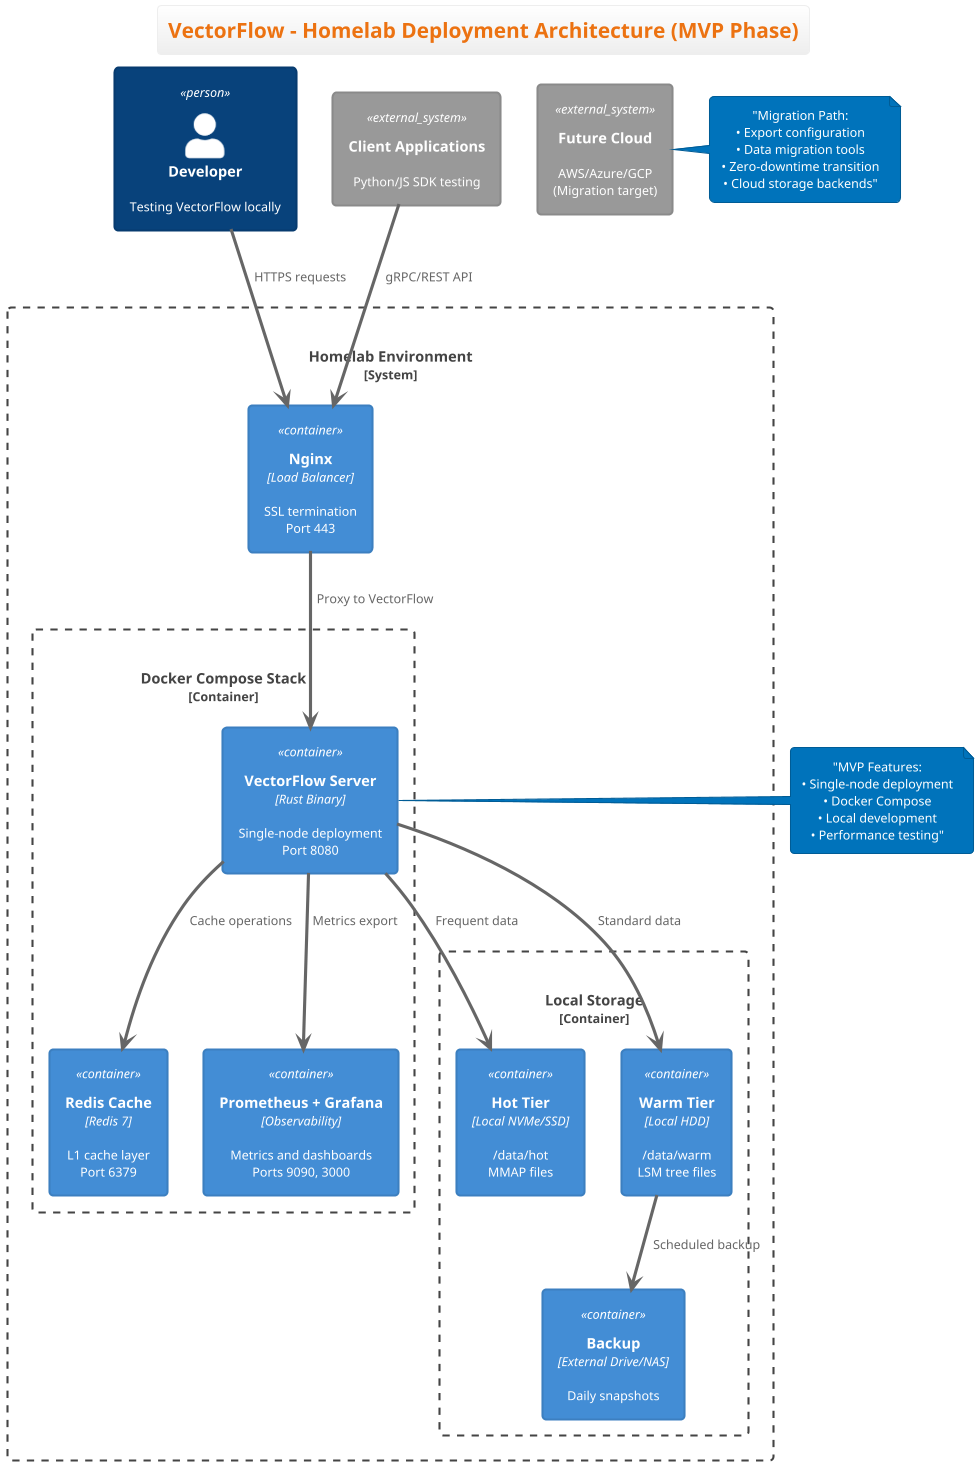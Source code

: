 @startuml
!theme aws-orange
!include <C4/C4_Container>

title VectorFlow - Homelab Deployment Architecture (MVP Phase)

Person(developer, "Developer", "Testing VectorFlow locally")

System_Boundary(homelab, "Homelab Environment") {
    Container_Boundary(docker, "Docker Compose Stack") {
        Container(vectorflow, "VectorFlow Server", "Rust Binary", "Single-node deployment\nPort 8080")
        Container(redis, "Redis Cache", "Redis 7", "L1 cache layer\nPort 6379")
        Container(monitoring, "Prometheus + Grafana", "Observability", "Metrics and dashboards\nPorts 9090, 3000")
    }
    
    Container_Boundary(storage, "Local Storage") {
        Container(hot_storage, "Hot Tier", "Local NVMe/SSD", "/data/hot\nMMAP files")
        Container(warm_storage, "Warm Tier", "Local HDD", "/data/warm\nLSM tree files")
        Container(backup_storage, "Backup", "External Drive/NAS", "Daily snapshots")
    }
    
    Container(load_balancer, "Nginx", "Load Balancer", "SSL termination\nPort 443")
}

System_Ext(client_apps, "Client Applications", "Python/JS SDK testing")
System_Ext(cloud_migration, "Future Cloud", "AWS/Azure/GCP\n(Migration target)")

' Relationships
developer --> load_balancer : "HTTPS requests"
client_apps --> load_balancer : "gRPC/REST API"

load_balancer --> vectorflow : "Proxy to VectorFlow"
vectorflow --> redis : "Cache operations"
vectorflow --> hot_storage : "Frequent data"
vectorflow --> warm_storage : "Standard data"

vectorflow --> monitoring : "Metrics export"
warm_storage --> backup_storage : "Scheduled backup"

note right of vectorflow : "MVP Features:\n• Single-node deployment\n• Docker Compose\n• Local development\n• Performance testing"

note right of cloud_migration : "Migration Path:\n• Export configuration\n• Data migration tools\n• Zero-downtime transition\n• Cloud storage backends"

@enduml